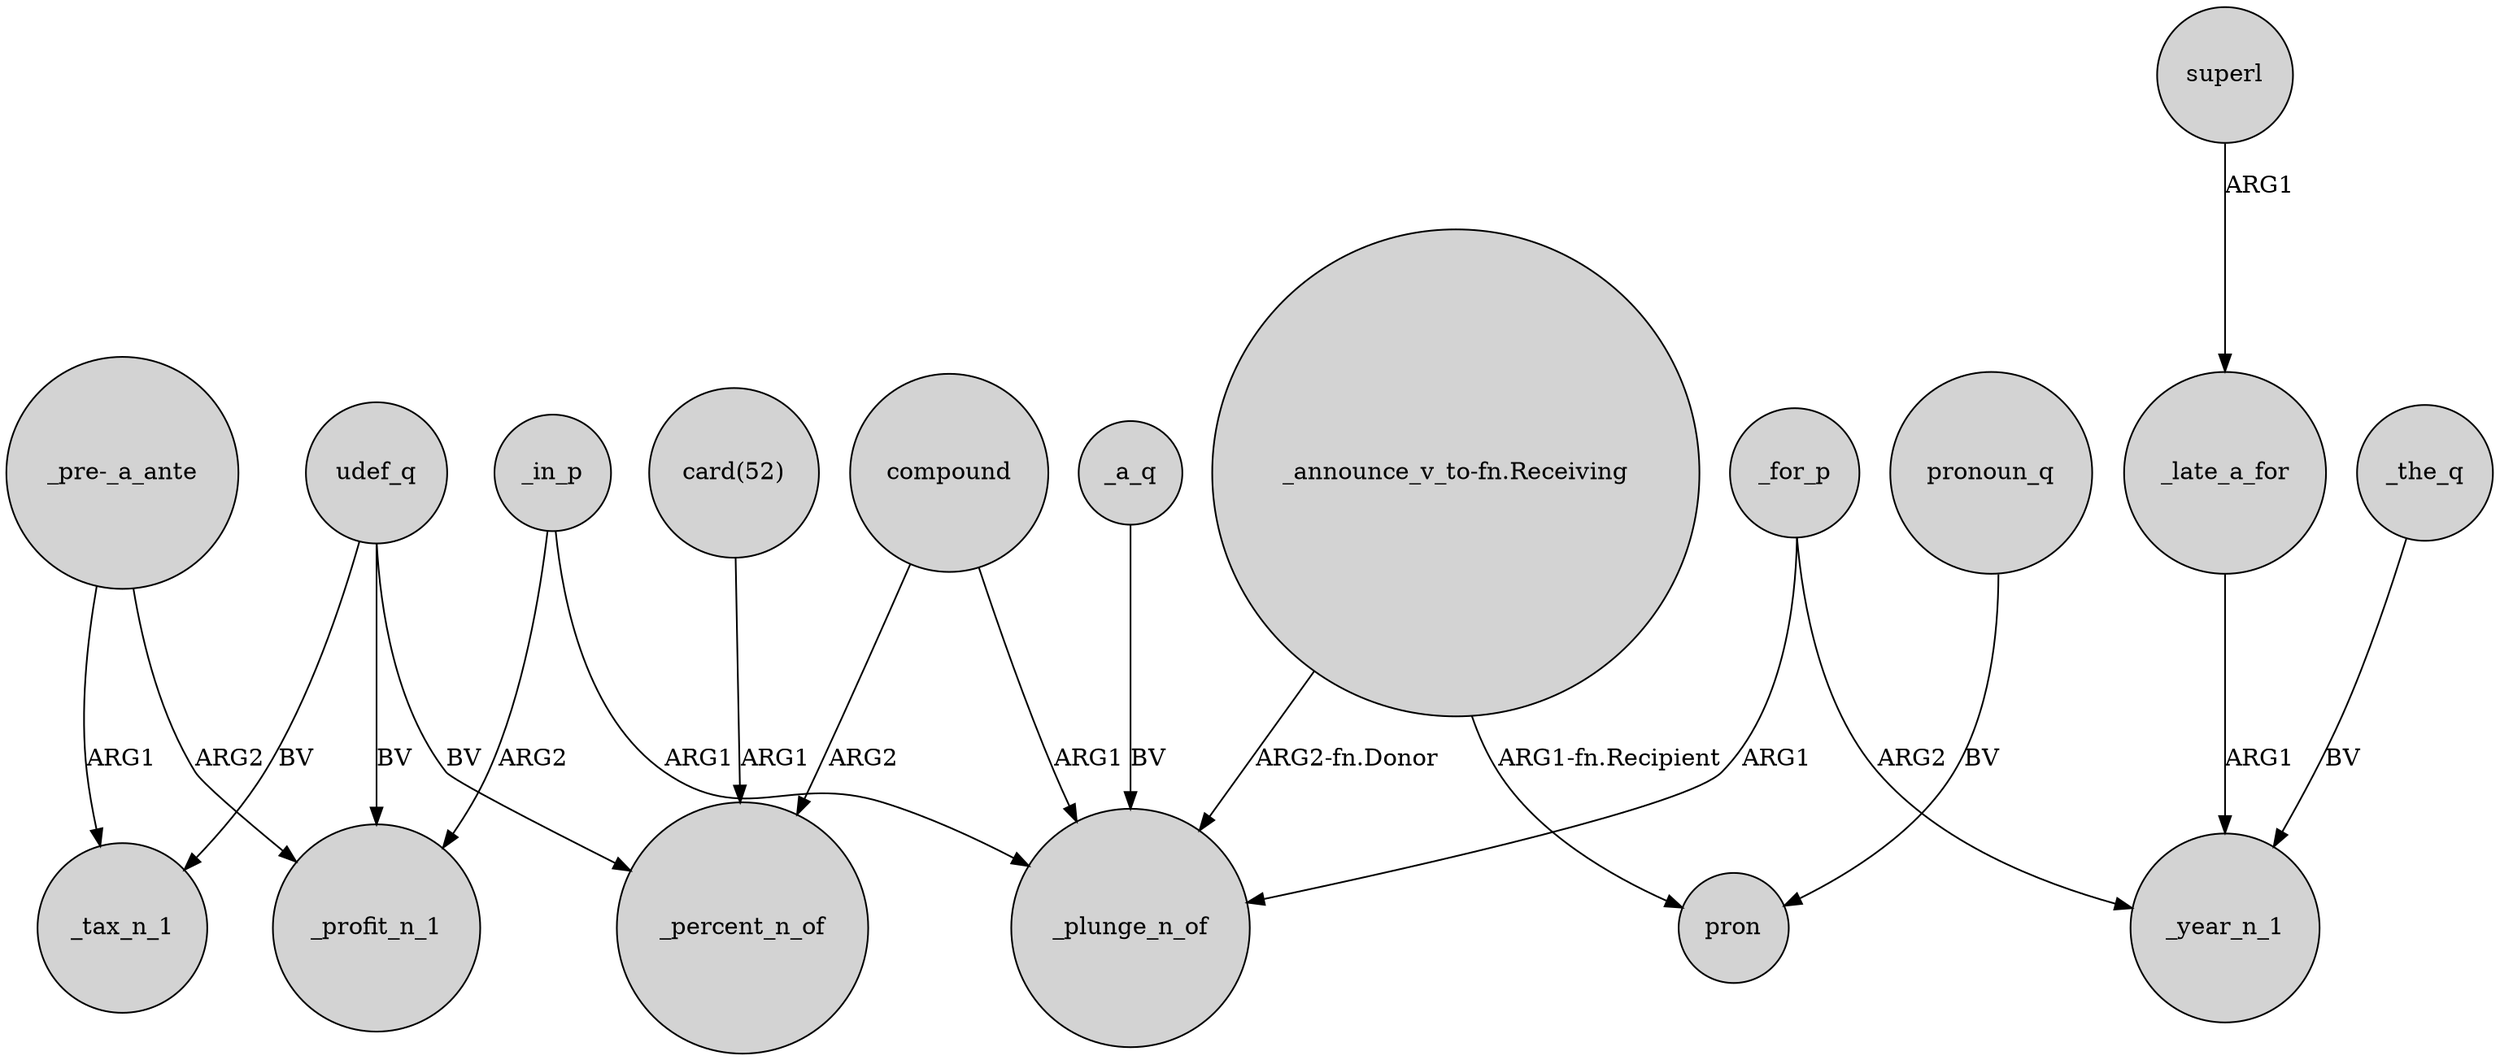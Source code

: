 digraph {
	node [shape=circle style=filled]
	_a_q -> _plunge_n_of [label=BV]
	compound -> _plunge_n_of [label=ARG1]
	"_pre-_a_ante" -> _profit_n_1 [label=ARG2]
	superl -> _late_a_for [label=ARG1]
	udef_q -> _tax_n_1 [label=BV]
	udef_q -> _profit_n_1 [label=BV]
	_in_p -> _profit_n_1 [label=ARG2]
	_late_a_for -> _year_n_1 [label=ARG1]
	pronoun_q -> pron [label=BV]
	"_announce_v_to-fn.Receiving" -> _plunge_n_of [label="ARG2-fn.Donor"]
	_the_q -> _year_n_1 [label=BV]
	udef_q -> _percent_n_of [label=BV]
	compound -> _percent_n_of [label=ARG2]
	"card(52)" -> _percent_n_of [label=ARG1]
	"_pre-_a_ante" -> _tax_n_1 [label=ARG1]
	_in_p -> _plunge_n_of [label=ARG1]
	_for_p -> _year_n_1 [label=ARG2]
	"_announce_v_to-fn.Receiving" -> pron [label="ARG1-fn.Recipient"]
	_for_p -> _plunge_n_of [label=ARG1]
}
